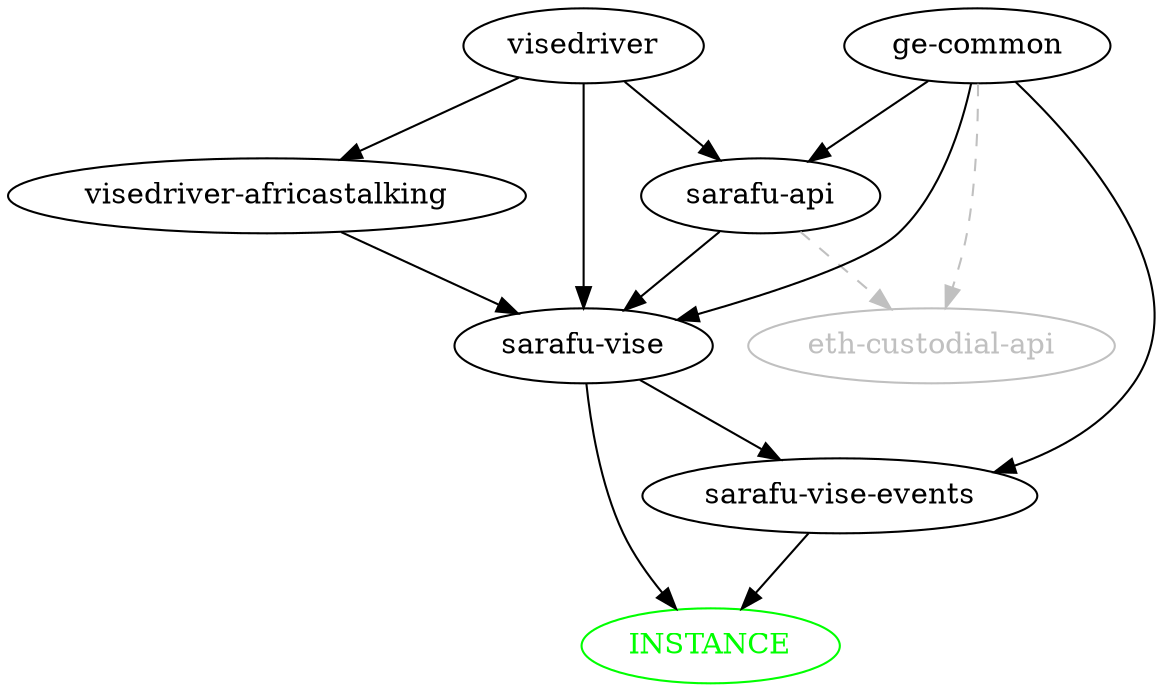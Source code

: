 digraph {
	visedriver -> "sarafu-api"
	visedriver -> "visedriver-africastalking"
	"visedriver-africastalking" -> "sarafu-vise"
	visedriver -> "sarafu-vise"
	"sarafu-api" -> "sarafu-vise"
	"sarafu-vise" -> "sarafu-vise-events"
	"sarafu-api" -> "eth-custodial-api" [style="dashed",color="grey"]
	"ge-common" -> "sarafu-api"
	"ge-common" -> "sarafu-vise"
	"ge-common" -> "sarafu-vise-events"
	"ge-common" -> "eth-custodial-api" [style="dashed",color="grey"]
	"sarafu-vise" -> INSTANCE
	"sarafu-vise-events" -> INSTANCE
	INSTANCE [fillcolor="green",color="green",fontcolor="green"]
	"eth-custodial-api" [fillcolor="grey",color="grey",fontcolor="grey"]

}
